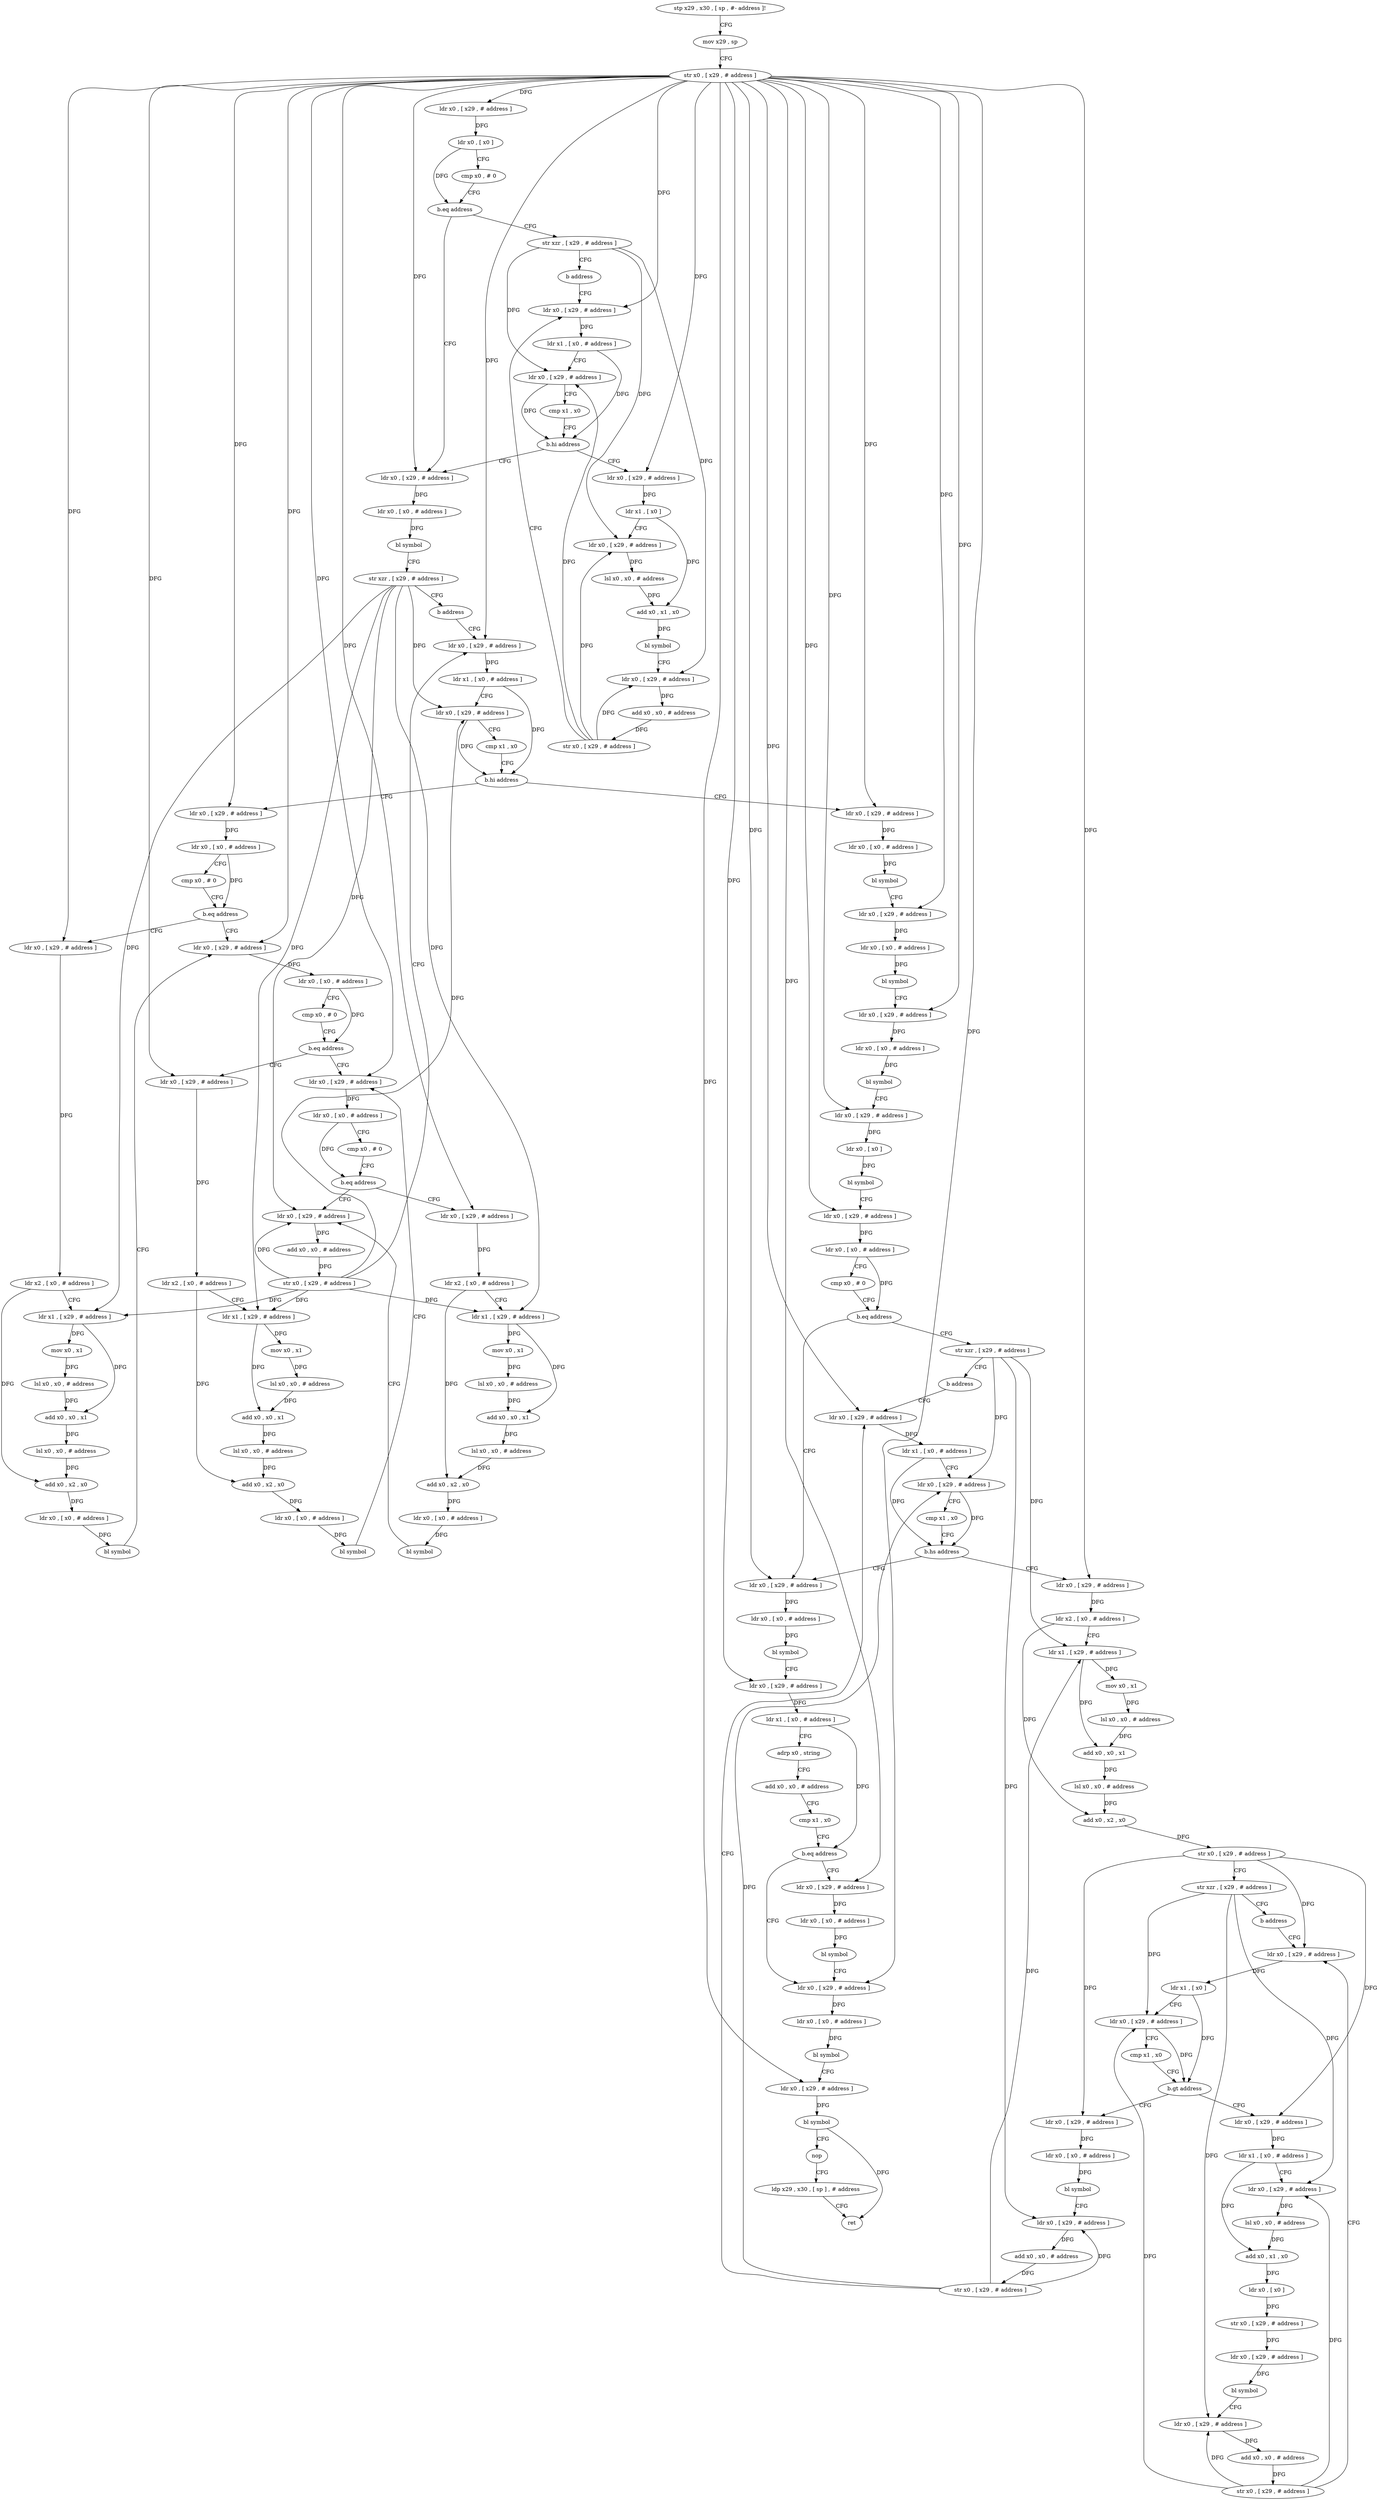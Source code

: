 digraph "func" {
"4274972" [label = "stp x29 , x30 , [ sp , #- address ]!" ]
"4274976" [label = "mov x29 , sp" ]
"4274980" [label = "str x0 , [ x29 , # address ]" ]
"4274984" [label = "ldr x0 , [ x29 , # address ]" ]
"4274988" [label = "ldr x0 , [ x0 ]" ]
"4274992" [label = "cmp x0 , # 0" ]
"4274996" [label = "b.eq address" ]
"4275064" [label = "ldr x0 , [ x29 , # address ]" ]
"4275000" [label = "str xzr , [ x29 , # address ]" ]
"4275068" [label = "ldr x0 , [ x0 , # address ]" ]
"4275072" [label = "bl symbol" ]
"4275076" [label = "str xzr , [ x29 , # address ]" ]
"4275080" [label = "b address" ]
"4275264" [label = "ldr x0 , [ x29 , # address ]" ]
"4275004" [label = "b address" ]
"4275044" [label = "ldr x0 , [ x29 , # address ]" ]
"4275268" [label = "ldr x1 , [ x0 , # address ]" ]
"4275272" [label = "ldr x0 , [ x29 , # address ]" ]
"4275276" [label = "cmp x1 , x0" ]
"4275280" [label = "b.hi address" ]
"4275084" [label = "ldr x0 , [ x29 , # address ]" ]
"4275284" [label = "ldr x0 , [ x29 , # address ]" ]
"4275048" [label = "ldr x1 , [ x0 , # address ]" ]
"4275052" [label = "ldr x0 , [ x29 , # address ]" ]
"4275056" [label = "cmp x1 , x0" ]
"4275060" [label = "b.hi address" ]
"4275008" [label = "ldr x0 , [ x29 , # address ]" ]
"4275088" [label = "ldr x0 , [ x0 , # address ]" ]
"4275092" [label = "cmp x0 , # 0" ]
"4275096" [label = "b.eq address" ]
"4275140" [label = "ldr x0 , [ x29 , # address ]" ]
"4275100" [label = "ldr x0 , [ x29 , # address ]" ]
"4275288" [label = "ldr x0 , [ x0 , # address ]" ]
"4275292" [label = "bl symbol" ]
"4275296" [label = "ldr x0 , [ x29 , # address ]" ]
"4275300" [label = "ldr x0 , [ x0 , # address ]" ]
"4275304" [label = "bl symbol" ]
"4275308" [label = "ldr x0 , [ x29 , # address ]" ]
"4275312" [label = "ldr x0 , [ x0 , # address ]" ]
"4275316" [label = "bl symbol" ]
"4275320" [label = "ldr x0 , [ x29 , # address ]" ]
"4275324" [label = "ldr x0 , [ x0 ]" ]
"4275328" [label = "bl symbol" ]
"4275332" [label = "ldr x0 , [ x29 , # address ]" ]
"4275336" [label = "ldr x0 , [ x0 , # address ]" ]
"4275340" [label = "cmp x0 , # 0" ]
"4275344" [label = "b.eq address" ]
"4275512" [label = "ldr x0 , [ x29 , # address ]" ]
"4275348" [label = "str xzr , [ x29 , # address ]" ]
"4275012" [label = "ldr x1 , [ x0 ]" ]
"4275016" [label = "ldr x0 , [ x29 , # address ]" ]
"4275020" [label = "lsl x0 , x0 , # address" ]
"4275024" [label = "add x0 , x1 , x0" ]
"4275028" [label = "bl symbol" ]
"4275032" [label = "ldr x0 , [ x29 , # address ]" ]
"4275036" [label = "add x0 , x0 , # address" ]
"4275040" [label = "str x0 , [ x29 , # address ]" ]
"4275144" [label = "ldr x0 , [ x0 , # address ]" ]
"4275148" [label = "cmp x0 , # 0" ]
"4275152" [label = "b.eq address" ]
"4275196" [label = "ldr x0 , [ x29 , # address ]" ]
"4275156" [label = "ldr x0 , [ x29 , # address ]" ]
"4275104" [label = "ldr x2 , [ x0 , # address ]" ]
"4275108" [label = "ldr x1 , [ x29 , # address ]" ]
"4275112" [label = "mov x0 , x1" ]
"4275116" [label = "lsl x0 , x0 , # address" ]
"4275120" [label = "add x0 , x0 , x1" ]
"4275124" [label = "lsl x0 , x0 , # address" ]
"4275128" [label = "add x0 , x2 , x0" ]
"4275132" [label = "ldr x0 , [ x0 , # address ]" ]
"4275136" [label = "bl symbol" ]
"4275516" [label = "ldr x0 , [ x0 , # address ]" ]
"4275520" [label = "bl symbol" ]
"4275524" [label = "ldr x0 , [ x29 , # address ]" ]
"4275528" [label = "ldr x1 , [ x0 , # address ]" ]
"4275532" [label = "adrp x0 , string" ]
"4275536" [label = "add x0 , x0 , # address" ]
"4275540" [label = "cmp x1 , x0" ]
"4275544" [label = "b.eq address" ]
"4275560" [label = "ldr x0 , [ x29 , # address ]" ]
"4275548" [label = "ldr x0 , [ x29 , # address ]" ]
"4275352" [label = "b address" ]
"4275492" [label = "ldr x0 , [ x29 , # address ]" ]
"4275200" [label = "ldr x0 , [ x0 , # address ]" ]
"4275204" [label = "cmp x0 , # 0" ]
"4275208" [label = "b.eq address" ]
"4275252" [label = "ldr x0 , [ x29 , # address ]" ]
"4275212" [label = "ldr x0 , [ x29 , # address ]" ]
"4275160" [label = "ldr x2 , [ x0 , # address ]" ]
"4275164" [label = "ldr x1 , [ x29 , # address ]" ]
"4275168" [label = "mov x0 , x1" ]
"4275172" [label = "lsl x0 , x0 , # address" ]
"4275176" [label = "add x0 , x0 , x1" ]
"4275180" [label = "lsl x0 , x0 , # address" ]
"4275184" [label = "add x0 , x2 , x0" ]
"4275188" [label = "ldr x0 , [ x0 , # address ]" ]
"4275192" [label = "bl symbol" ]
"4275564" [label = "ldr x0 , [ x0 , # address ]" ]
"4275568" [label = "bl symbol" ]
"4275572" [label = "ldr x0 , [ x29 , # address ]" ]
"4275576" [label = "bl symbol" ]
"4275580" [label = "nop" ]
"4275584" [label = "ldp x29 , x30 , [ sp ] , # address" ]
"4275588" [label = "ret" ]
"4275552" [label = "ldr x0 , [ x0 , # address ]" ]
"4275556" [label = "bl symbol" ]
"4275496" [label = "ldr x1 , [ x0 , # address ]" ]
"4275500" [label = "ldr x0 , [ x29 , # address ]" ]
"4275504" [label = "cmp x1 , x0" ]
"4275508" [label = "b.hs address" ]
"4275356" [label = "ldr x0 , [ x29 , # address ]" ]
"4275256" [label = "add x0 , x0 , # address" ]
"4275260" [label = "str x0 , [ x29 , # address ]" ]
"4275216" [label = "ldr x2 , [ x0 , # address ]" ]
"4275220" [label = "ldr x1 , [ x29 , # address ]" ]
"4275224" [label = "mov x0 , x1" ]
"4275228" [label = "lsl x0 , x0 , # address" ]
"4275232" [label = "add x0 , x0 , x1" ]
"4275236" [label = "lsl x0 , x0 , # address" ]
"4275240" [label = "add x0 , x2 , x0" ]
"4275244" [label = "ldr x0 , [ x0 , # address ]" ]
"4275248" [label = "bl symbol" ]
"4275360" [label = "ldr x2 , [ x0 , # address ]" ]
"4275364" [label = "ldr x1 , [ x29 , # address ]" ]
"4275368" [label = "mov x0 , x1" ]
"4275372" [label = "lsl x0 , x0 , # address" ]
"4275376" [label = "add x0 , x0 , x1" ]
"4275380" [label = "lsl x0 , x0 , # address" ]
"4275384" [label = "add x0 , x2 , x0" ]
"4275388" [label = "str x0 , [ x29 , # address ]" ]
"4275392" [label = "str xzr , [ x29 , # address ]" ]
"4275396" [label = "b address" ]
"4275448" [label = "ldr x0 , [ x29 , # address ]" ]
"4275452" [label = "ldr x1 , [ x0 ]" ]
"4275456" [label = "ldr x0 , [ x29 , # address ]" ]
"4275460" [label = "cmp x1 , x0" ]
"4275464" [label = "b.gt address" ]
"4275400" [label = "ldr x0 , [ x29 , # address ]" ]
"4275468" [label = "ldr x0 , [ x29 , # address ]" ]
"4275404" [label = "ldr x1 , [ x0 , # address ]" ]
"4275408" [label = "ldr x0 , [ x29 , # address ]" ]
"4275412" [label = "lsl x0 , x0 , # address" ]
"4275416" [label = "add x0 , x1 , x0" ]
"4275420" [label = "ldr x0 , [ x0 ]" ]
"4275424" [label = "str x0 , [ x29 , # address ]" ]
"4275428" [label = "ldr x0 , [ x29 , # address ]" ]
"4275432" [label = "bl symbol" ]
"4275436" [label = "ldr x0 , [ x29 , # address ]" ]
"4275440" [label = "add x0 , x0 , # address" ]
"4275444" [label = "str x0 , [ x29 , # address ]" ]
"4275472" [label = "ldr x0 , [ x0 , # address ]" ]
"4275476" [label = "bl symbol" ]
"4275480" [label = "ldr x0 , [ x29 , # address ]" ]
"4275484" [label = "add x0 , x0 , # address" ]
"4275488" [label = "str x0 , [ x29 , # address ]" ]
"4274972" -> "4274976" [ label = "CFG" ]
"4274976" -> "4274980" [ label = "CFG" ]
"4274980" -> "4274984" [ label = "DFG" ]
"4274980" -> "4275064" [ label = "DFG" ]
"4274980" -> "4275264" [ label = "DFG" ]
"4274980" -> "4275044" [ label = "DFG" ]
"4274980" -> "4275084" [ label = "DFG" ]
"4274980" -> "4275284" [ label = "DFG" ]
"4274980" -> "4275296" [ label = "DFG" ]
"4274980" -> "4275308" [ label = "DFG" ]
"4274980" -> "4275320" [ label = "DFG" ]
"4274980" -> "4275332" [ label = "DFG" ]
"4274980" -> "4275008" [ label = "DFG" ]
"4274980" -> "4275140" [ label = "DFG" ]
"4274980" -> "4275100" [ label = "DFG" ]
"4274980" -> "4275512" [ label = "DFG" ]
"4274980" -> "4275524" [ label = "DFG" ]
"4274980" -> "4275196" [ label = "DFG" ]
"4274980" -> "4275156" [ label = "DFG" ]
"4274980" -> "4275560" [ label = "DFG" ]
"4274980" -> "4275572" [ label = "DFG" ]
"4274980" -> "4275548" [ label = "DFG" ]
"4274980" -> "4275492" [ label = "DFG" ]
"4274980" -> "4275212" [ label = "DFG" ]
"4274980" -> "4275356" [ label = "DFG" ]
"4274984" -> "4274988" [ label = "DFG" ]
"4274988" -> "4274992" [ label = "CFG" ]
"4274988" -> "4274996" [ label = "DFG" ]
"4274992" -> "4274996" [ label = "CFG" ]
"4274996" -> "4275064" [ label = "CFG" ]
"4274996" -> "4275000" [ label = "CFG" ]
"4275064" -> "4275068" [ label = "DFG" ]
"4275000" -> "4275004" [ label = "CFG" ]
"4275000" -> "4275052" [ label = "DFG" ]
"4275000" -> "4275016" [ label = "DFG" ]
"4275000" -> "4275032" [ label = "DFG" ]
"4275068" -> "4275072" [ label = "DFG" ]
"4275072" -> "4275076" [ label = "CFG" ]
"4275076" -> "4275080" [ label = "CFG" ]
"4275076" -> "4275272" [ label = "DFG" ]
"4275076" -> "4275108" [ label = "DFG" ]
"4275076" -> "4275164" [ label = "DFG" ]
"4275076" -> "4275252" [ label = "DFG" ]
"4275076" -> "4275220" [ label = "DFG" ]
"4275080" -> "4275264" [ label = "CFG" ]
"4275264" -> "4275268" [ label = "DFG" ]
"4275004" -> "4275044" [ label = "CFG" ]
"4275044" -> "4275048" [ label = "DFG" ]
"4275268" -> "4275272" [ label = "CFG" ]
"4275268" -> "4275280" [ label = "DFG" ]
"4275272" -> "4275276" [ label = "CFG" ]
"4275272" -> "4275280" [ label = "DFG" ]
"4275276" -> "4275280" [ label = "CFG" ]
"4275280" -> "4275084" [ label = "CFG" ]
"4275280" -> "4275284" [ label = "CFG" ]
"4275084" -> "4275088" [ label = "DFG" ]
"4275284" -> "4275288" [ label = "DFG" ]
"4275048" -> "4275052" [ label = "CFG" ]
"4275048" -> "4275060" [ label = "DFG" ]
"4275052" -> "4275056" [ label = "CFG" ]
"4275052" -> "4275060" [ label = "DFG" ]
"4275056" -> "4275060" [ label = "CFG" ]
"4275060" -> "4275008" [ label = "CFG" ]
"4275060" -> "4275064" [ label = "CFG" ]
"4275008" -> "4275012" [ label = "DFG" ]
"4275088" -> "4275092" [ label = "CFG" ]
"4275088" -> "4275096" [ label = "DFG" ]
"4275092" -> "4275096" [ label = "CFG" ]
"4275096" -> "4275140" [ label = "CFG" ]
"4275096" -> "4275100" [ label = "CFG" ]
"4275140" -> "4275144" [ label = "DFG" ]
"4275100" -> "4275104" [ label = "DFG" ]
"4275288" -> "4275292" [ label = "DFG" ]
"4275292" -> "4275296" [ label = "CFG" ]
"4275296" -> "4275300" [ label = "DFG" ]
"4275300" -> "4275304" [ label = "DFG" ]
"4275304" -> "4275308" [ label = "CFG" ]
"4275308" -> "4275312" [ label = "DFG" ]
"4275312" -> "4275316" [ label = "DFG" ]
"4275316" -> "4275320" [ label = "CFG" ]
"4275320" -> "4275324" [ label = "DFG" ]
"4275324" -> "4275328" [ label = "DFG" ]
"4275328" -> "4275332" [ label = "CFG" ]
"4275332" -> "4275336" [ label = "DFG" ]
"4275336" -> "4275340" [ label = "CFG" ]
"4275336" -> "4275344" [ label = "DFG" ]
"4275340" -> "4275344" [ label = "CFG" ]
"4275344" -> "4275512" [ label = "CFG" ]
"4275344" -> "4275348" [ label = "CFG" ]
"4275512" -> "4275516" [ label = "DFG" ]
"4275348" -> "4275352" [ label = "CFG" ]
"4275348" -> "4275500" [ label = "DFG" ]
"4275348" -> "4275364" [ label = "DFG" ]
"4275348" -> "4275480" [ label = "DFG" ]
"4275012" -> "4275016" [ label = "CFG" ]
"4275012" -> "4275024" [ label = "DFG" ]
"4275016" -> "4275020" [ label = "DFG" ]
"4275020" -> "4275024" [ label = "DFG" ]
"4275024" -> "4275028" [ label = "DFG" ]
"4275028" -> "4275032" [ label = "CFG" ]
"4275032" -> "4275036" [ label = "DFG" ]
"4275036" -> "4275040" [ label = "DFG" ]
"4275040" -> "4275044" [ label = "CFG" ]
"4275040" -> "4275052" [ label = "DFG" ]
"4275040" -> "4275016" [ label = "DFG" ]
"4275040" -> "4275032" [ label = "DFG" ]
"4275144" -> "4275148" [ label = "CFG" ]
"4275144" -> "4275152" [ label = "DFG" ]
"4275148" -> "4275152" [ label = "CFG" ]
"4275152" -> "4275196" [ label = "CFG" ]
"4275152" -> "4275156" [ label = "CFG" ]
"4275196" -> "4275200" [ label = "DFG" ]
"4275156" -> "4275160" [ label = "DFG" ]
"4275104" -> "4275108" [ label = "CFG" ]
"4275104" -> "4275128" [ label = "DFG" ]
"4275108" -> "4275112" [ label = "DFG" ]
"4275108" -> "4275120" [ label = "DFG" ]
"4275112" -> "4275116" [ label = "DFG" ]
"4275116" -> "4275120" [ label = "DFG" ]
"4275120" -> "4275124" [ label = "DFG" ]
"4275124" -> "4275128" [ label = "DFG" ]
"4275128" -> "4275132" [ label = "DFG" ]
"4275132" -> "4275136" [ label = "DFG" ]
"4275136" -> "4275140" [ label = "CFG" ]
"4275516" -> "4275520" [ label = "DFG" ]
"4275520" -> "4275524" [ label = "CFG" ]
"4275524" -> "4275528" [ label = "DFG" ]
"4275528" -> "4275532" [ label = "CFG" ]
"4275528" -> "4275544" [ label = "DFG" ]
"4275532" -> "4275536" [ label = "CFG" ]
"4275536" -> "4275540" [ label = "CFG" ]
"4275540" -> "4275544" [ label = "CFG" ]
"4275544" -> "4275560" [ label = "CFG" ]
"4275544" -> "4275548" [ label = "CFG" ]
"4275560" -> "4275564" [ label = "DFG" ]
"4275548" -> "4275552" [ label = "DFG" ]
"4275352" -> "4275492" [ label = "CFG" ]
"4275492" -> "4275496" [ label = "DFG" ]
"4275200" -> "4275204" [ label = "CFG" ]
"4275200" -> "4275208" [ label = "DFG" ]
"4275204" -> "4275208" [ label = "CFG" ]
"4275208" -> "4275252" [ label = "CFG" ]
"4275208" -> "4275212" [ label = "CFG" ]
"4275252" -> "4275256" [ label = "DFG" ]
"4275212" -> "4275216" [ label = "DFG" ]
"4275160" -> "4275164" [ label = "CFG" ]
"4275160" -> "4275184" [ label = "DFG" ]
"4275164" -> "4275168" [ label = "DFG" ]
"4275164" -> "4275176" [ label = "DFG" ]
"4275168" -> "4275172" [ label = "DFG" ]
"4275172" -> "4275176" [ label = "DFG" ]
"4275176" -> "4275180" [ label = "DFG" ]
"4275180" -> "4275184" [ label = "DFG" ]
"4275184" -> "4275188" [ label = "DFG" ]
"4275188" -> "4275192" [ label = "DFG" ]
"4275192" -> "4275196" [ label = "CFG" ]
"4275564" -> "4275568" [ label = "DFG" ]
"4275568" -> "4275572" [ label = "CFG" ]
"4275572" -> "4275576" [ label = "DFG" ]
"4275576" -> "4275580" [ label = "CFG" ]
"4275576" -> "4275588" [ label = "DFG" ]
"4275580" -> "4275584" [ label = "CFG" ]
"4275584" -> "4275588" [ label = "CFG" ]
"4275552" -> "4275556" [ label = "DFG" ]
"4275556" -> "4275560" [ label = "CFG" ]
"4275496" -> "4275500" [ label = "CFG" ]
"4275496" -> "4275508" [ label = "DFG" ]
"4275500" -> "4275504" [ label = "CFG" ]
"4275500" -> "4275508" [ label = "DFG" ]
"4275504" -> "4275508" [ label = "CFG" ]
"4275508" -> "4275356" [ label = "CFG" ]
"4275508" -> "4275512" [ label = "CFG" ]
"4275356" -> "4275360" [ label = "DFG" ]
"4275256" -> "4275260" [ label = "DFG" ]
"4275260" -> "4275264" [ label = "CFG" ]
"4275260" -> "4275272" [ label = "DFG" ]
"4275260" -> "4275108" [ label = "DFG" ]
"4275260" -> "4275164" [ label = "DFG" ]
"4275260" -> "4275252" [ label = "DFG" ]
"4275260" -> "4275220" [ label = "DFG" ]
"4275216" -> "4275220" [ label = "CFG" ]
"4275216" -> "4275240" [ label = "DFG" ]
"4275220" -> "4275224" [ label = "DFG" ]
"4275220" -> "4275232" [ label = "DFG" ]
"4275224" -> "4275228" [ label = "DFG" ]
"4275228" -> "4275232" [ label = "DFG" ]
"4275232" -> "4275236" [ label = "DFG" ]
"4275236" -> "4275240" [ label = "DFG" ]
"4275240" -> "4275244" [ label = "DFG" ]
"4275244" -> "4275248" [ label = "DFG" ]
"4275248" -> "4275252" [ label = "CFG" ]
"4275360" -> "4275364" [ label = "CFG" ]
"4275360" -> "4275384" [ label = "DFG" ]
"4275364" -> "4275368" [ label = "DFG" ]
"4275364" -> "4275376" [ label = "DFG" ]
"4275368" -> "4275372" [ label = "DFG" ]
"4275372" -> "4275376" [ label = "DFG" ]
"4275376" -> "4275380" [ label = "DFG" ]
"4275380" -> "4275384" [ label = "DFG" ]
"4275384" -> "4275388" [ label = "DFG" ]
"4275388" -> "4275392" [ label = "CFG" ]
"4275388" -> "4275448" [ label = "DFG" ]
"4275388" -> "4275400" [ label = "DFG" ]
"4275388" -> "4275468" [ label = "DFG" ]
"4275392" -> "4275396" [ label = "CFG" ]
"4275392" -> "4275456" [ label = "DFG" ]
"4275392" -> "4275408" [ label = "DFG" ]
"4275392" -> "4275436" [ label = "DFG" ]
"4275396" -> "4275448" [ label = "CFG" ]
"4275448" -> "4275452" [ label = "DFG" ]
"4275452" -> "4275456" [ label = "CFG" ]
"4275452" -> "4275464" [ label = "DFG" ]
"4275456" -> "4275460" [ label = "CFG" ]
"4275456" -> "4275464" [ label = "DFG" ]
"4275460" -> "4275464" [ label = "CFG" ]
"4275464" -> "4275400" [ label = "CFG" ]
"4275464" -> "4275468" [ label = "CFG" ]
"4275400" -> "4275404" [ label = "DFG" ]
"4275468" -> "4275472" [ label = "DFG" ]
"4275404" -> "4275408" [ label = "CFG" ]
"4275404" -> "4275416" [ label = "DFG" ]
"4275408" -> "4275412" [ label = "DFG" ]
"4275412" -> "4275416" [ label = "DFG" ]
"4275416" -> "4275420" [ label = "DFG" ]
"4275420" -> "4275424" [ label = "DFG" ]
"4275424" -> "4275428" [ label = "DFG" ]
"4275428" -> "4275432" [ label = "DFG" ]
"4275432" -> "4275436" [ label = "CFG" ]
"4275436" -> "4275440" [ label = "DFG" ]
"4275440" -> "4275444" [ label = "DFG" ]
"4275444" -> "4275448" [ label = "CFG" ]
"4275444" -> "4275456" [ label = "DFG" ]
"4275444" -> "4275408" [ label = "DFG" ]
"4275444" -> "4275436" [ label = "DFG" ]
"4275472" -> "4275476" [ label = "DFG" ]
"4275476" -> "4275480" [ label = "CFG" ]
"4275480" -> "4275484" [ label = "DFG" ]
"4275484" -> "4275488" [ label = "DFG" ]
"4275488" -> "4275492" [ label = "CFG" ]
"4275488" -> "4275500" [ label = "DFG" ]
"4275488" -> "4275364" [ label = "DFG" ]
"4275488" -> "4275480" [ label = "DFG" ]
}
